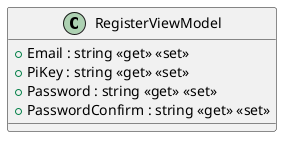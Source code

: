 @startuml
class RegisterViewModel {
    + Email : string <<get>> <<set>>
    + PiKey : string <<get>> <<set>>
    + Password : string <<get>> <<set>>
    + PasswordConfirm : string <<get>> <<set>>
}
@enduml

